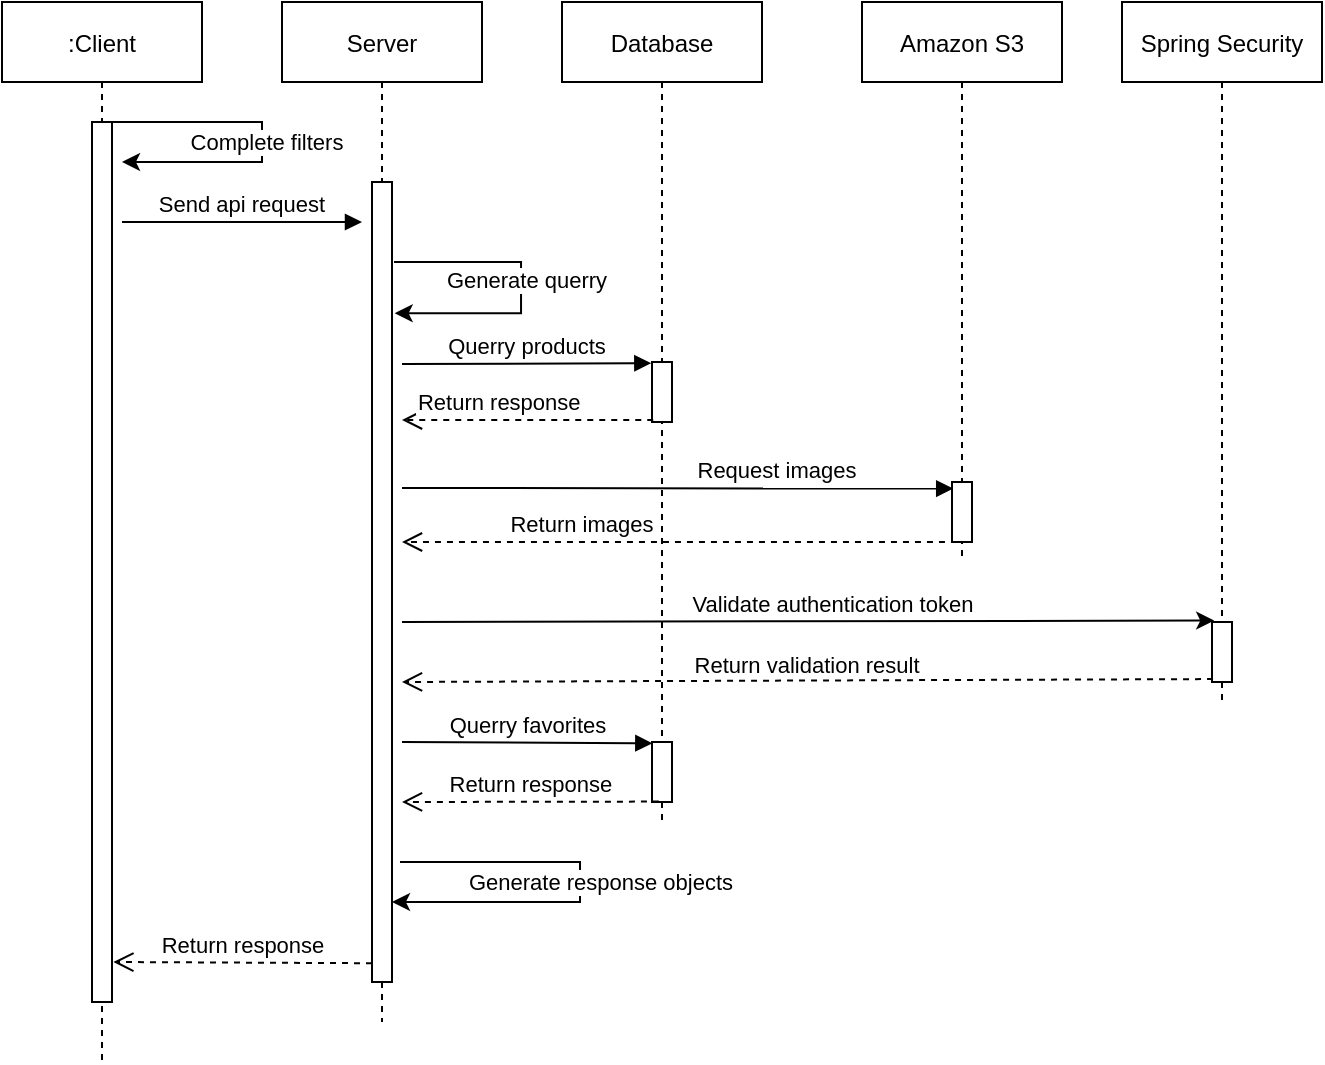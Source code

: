 <mxfile version="20.8.16" type="device"><diagram id="kgpKYQtTHZ0yAKxKKP6v" name="Page-1"><mxGraphModel dx="414" dy="246" grid="1" gridSize="10" guides="1" tooltips="1" connect="1" arrows="1" fold="1" page="1" pageScale="1" pageWidth="850" pageHeight="1100" math="0" shadow="0"><root><mxCell id="0"/><mxCell id="1" parent="0"/><mxCell id="3nuBFxr9cyL0pnOWT2aG-1" value=":Client" style="shape=umlLifeline;perimeter=lifelinePerimeter;container=1;collapsible=0;recursiveResize=0;rounded=0;shadow=0;strokeWidth=1;" parent="1" vertex="1"><mxGeometry x="120" y="20" width="100" height="530" as="geometry"/></mxCell><mxCell id="3nuBFxr9cyL0pnOWT2aG-2" value="" style="points=[];perimeter=orthogonalPerimeter;rounded=0;shadow=0;strokeWidth=1;" parent="3nuBFxr9cyL0pnOWT2aG-1" vertex="1"><mxGeometry x="45" y="60" width="10" height="440" as="geometry"/></mxCell><mxCell id="amxqYJAk1gWmJ-G8Z1ON-53" value="" style="endArrow=classic;html=1;rounded=0;" parent="3nuBFxr9cyL0pnOWT2aG-1" source="3nuBFxr9cyL0pnOWT2aG-1" edge="1"><mxGeometry width="50" height="50" relative="1" as="geometry"><mxPoint x="100" y="110" as="sourcePoint"/><mxPoint x="60" y="80" as="targetPoint"/><Array as="points"><mxPoint x="90" y="60"/><mxPoint x="130" y="60"/><mxPoint x="130" y="70"/><mxPoint x="130" y="80"/><mxPoint x="90" y="80"/></Array></mxGeometry></mxCell><mxCell id="amxqYJAk1gWmJ-G8Z1ON-55" value="Complete filters" style="edgeLabel;html=1;align=center;verticalAlign=middle;resizable=0;points=[];" parent="amxqYJAk1gWmJ-G8Z1ON-53" vertex="1" connectable="0"><mxGeometry x="0.259" y="2" relative="1" as="geometry"><mxPoint x="9" y="-12" as="offset"/></mxGeometry></mxCell><mxCell id="3nuBFxr9cyL0pnOWT2aG-5" value="Server" style="shape=umlLifeline;perimeter=lifelinePerimeter;container=1;collapsible=0;recursiveResize=0;rounded=0;shadow=0;strokeWidth=1;" parent="1" vertex="1"><mxGeometry x="260" y="20" width="100" height="510" as="geometry"/></mxCell><mxCell id="3nuBFxr9cyL0pnOWT2aG-6" value="" style="points=[];perimeter=orthogonalPerimeter;rounded=0;shadow=0;strokeWidth=1;" parent="3nuBFxr9cyL0pnOWT2aG-5" vertex="1"><mxGeometry x="45" y="90" width="10" height="400" as="geometry"/></mxCell><mxCell id="amxqYJAk1gWmJ-G8Z1ON-42" value="" style="endArrow=classic;html=1;rounded=0;entryX=1.134;entryY=0.164;entryDx=0;entryDy=0;entryPerimeter=0;edgeStyle=elbowEdgeStyle;" parent="3nuBFxr9cyL0pnOWT2aG-5" edge="1" target="3nuBFxr9cyL0pnOWT2aG-6"><mxGeometry width="50" height="50" relative="1" as="geometry"><mxPoint x="56" y="130" as="sourcePoint"/><mxPoint x="55.0" y="128.2" as="targetPoint"/><Array as="points"><mxPoint x="119.52" y="108.76"/><mxPoint x="119.52" y="118.76"/><mxPoint x="79.52" y="118.76"/></Array></mxGeometry></mxCell><mxCell id="amxqYJAk1gWmJ-G8Z1ON-44" value="Generate querry" style="edgeLabel;html=1;align=center;verticalAlign=middle;resizable=0;points=[];" parent="amxqYJAk1gWmJ-G8Z1ON-42" vertex="1" connectable="0"><mxGeometry x="-0.48" y="-2" relative="1" as="geometry"><mxPoint x="26" y="7" as="offset"/></mxGeometry></mxCell><mxCell id="amxqYJAk1gWmJ-G8Z1ON-51" value="" style="endArrow=classic;html=1;rounded=0;edgeStyle=elbowEdgeStyle;" parent="3nuBFxr9cyL0pnOWT2aG-5" edge="1"><mxGeometry width="50" height="50" relative="1" as="geometry"><mxPoint x="59" y="430" as="sourcePoint"/><mxPoint x="55" y="450" as="targetPoint"/><Array as="points"><mxPoint x="149" y="430"/><mxPoint x="159" y="440"/><mxPoint x="159" y="420"/></Array></mxGeometry></mxCell><mxCell id="amxqYJAk1gWmJ-G8Z1ON-52" value="Generate response objects" style="edgeLabel;html=1;align=center;verticalAlign=middle;resizable=0;points=[];" parent="amxqYJAk1gWmJ-G8Z1ON-51" vertex="1" connectable="0"><mxGeometry x="-0.451" y="-1" relative="1" as="geometry"><mxPoint x="44" y="9" as="offset"/></mxGeometry></mxCell><mxCell id="a-YEgCLt2q1IN7KpICC9-1" value="Return response" style="verticalAlign=bottom;endArrow=open;dashed=1;endSize=8;shadow=0;strokeWidth=1;exitX=0.067;exitY=0.783;exitDx=0;exitDy=0;exitPerimeter=0;entryX=1.134;entryY=0.832;entryDx=0;entryDy=0;entryPerimeter=0;" edge="1" parent="3nuBFxr9cyL0pnOWT2aG-5"><mxGeometry relative="1" as="geometry"><mxPoint x="-84.33" y="480" as="targetPoint"/><mxPoint x="45.0" y="480.61" as="sourcePoint"/></mxGeometry></mxCell><mxCell id="JZSL9WO_KzAMcPUhdWvp-1" value="Database" style="shape=umlLifeline;perimeter=lifelinePerimeter;container=1;collapsible=0;recursiveResize=0;rounded=0;shadow=0;strokeWidth=1;" parent="1" vertex="1"><mxGeometry x="400" y="20" width="100" height="410" as="geometry"/></mxCell><mxCell id="JZSL9WO_KzAMcPUhdWvp-2" value="" style="points=[];perimeter=orthogonalPerimeter;rounded=0;shadow=0;strokeWidth=1;" parent="JZSL9WO_KzAMcPUhdWvp-1" vertex="1"><mxGeometry x="45" y="180" width="10" height="30" as="geometry"/></mxCell><mxCell id="amxqYJAk1gWmJ-G8Z1ON-23" value="" style="points=[];perimeter=orthogonalPerimeter;rounded=0;shadow=0;strokeWidth=1;" parent="JZSL9WO_KzAMcPUhdWvp-1" vertex="1"><mxGeometry x="45" y="370" width="10" height="30" as="geometry"/></mxCell><mxCell id="JZSL9WO_KzAMcPUhdWvp-6" value="Querry products" style="verticalAlign=bottom;endArrow=block;shadow=0;strokeWidth=1;entryX=-0.034;entryY=0.02;entryDx=0;entryDy=0;entryPerimeter=0;" parent="1" target="JZSL9WO_KzAMcPUhdWvp-2" edge="1"><mxGeometry x="0.0" relative="1" as="geometry"><mxPoint x="320" y="201" as="sourcePoint"/><mxPoint x="520" y="170" as="targetPoint"/><mxPoint as="offset"/></mxGeometry></mxCell><mxCell id="amxqYJAk1gWmJ-G8Z1ON-3" value="Amazon S3" style="shape=umlLifeline;perimeter=lifelinePerimeter;container=1;collapsible=0;recursiveResize=0;rounded=0;shadow=0;strokeWidth=1;" parent="1" vertex="1"><mxGeometry x="550" y="20" width="100" height="280" as="geometry"/></mxCell><mxCell id="amxqYJAk1gWmJ-G8Z1ON-4" value="" style="points=[];perimeter=orthogonalPerimeter;rounded=0;shadow=0;strokeWidth=1;" parent="amxqYJAk1gWmJ-G8Z1ON-3" vertex="1"><mxGeometry x="45" y="240" width="10" height="30" as="geometry"/></mxCell><mxCell id="amxqYJAk1gWmJ-G8Z1ON-1" value="Return response" style="verticalAlign=bottom;endArrow=open;dashed=1;endSize=8;shadow=0;strokeWidth=1;exitX=0.062;exitY=0.967;exitDx=0;exitDy=0;exitPerimeter=0;" parent="1" source="JZSL9WO_KzAMcPUhdWvp-2" edge="1"><mxGeometry x="0.228" relative="1" as="geometry"><mxPoint x="320" y="229" as="targetPoint"/><mxPoint x="485" y="190.0" as="sourcePoint"/><mxPoint as="offset"/></mxGeometry></mxCell><mxCell id="amxqYJAk1gWmJ-G8Z1ON-15" value="Spring Security" style="shape=umlLifeline;perimeter=lifelinePerimeter;container=1;collapsible=0;recursiveResize=0;rounded=0;shadow=0;strokeWidth=1;" parent="1" vertex="1"><mxGeometry x="680" y="20" width="100" height="350" as="geometry"/></mxCell><mxCell id="amxqYJAk1gWmJ-G8Z1ON-18" value="" style="points=[];perimeter=orthogonalPerimeter;rounded=0;shadow=0;strokeWidth=1;" parent="amxqYJAk1gWmJ-G8Z1ON-15" vertex="1"><mxGeometry x="45" y="310" width="10" height="30" as="geometry"/></mxCell><mxCell id="amxqYJAk1gWmJ-G8Z1ON-19" value="" style="endArrow=classic;html=1;rounded=0;entryX=0.109;entryY=-0.024;entryDx=0;entryDy=0;entryPerimeter=0;" parent="1" target="amxqYJAk1gWmJ-G8Z1ON-18" edge="1"><mxGeometry width="50" height="50" relative="1" as="geometry"><mxPoint x="320" y="330" as="sourcePoint"/><mxPoint x="560" y="280" as="targetPoint"/></mxGeometry></mxCell><mxCell id="amxqYJAk1gWmJ-G8Z1ON-20" value="Validate authentication token" style="edgeLabel;html=1;align=center;verticalAlign=middle;resizable=0;points=[];" parent="amxqYJAk1gWmJ-G8Z1ON-19" vertex="1" connectable="0"><mxGeometry x="0.052" y="1" relative="1" as="geometry"><mxPoint x="1" y="-8" as="offset"/></mxGeometry></mxCell><mxCell id="amxqYJAk1gWmJ-G8Z1ON-27" value="Return response" style="verticalAlign=bottom;endArrow=open;dashed=1;endSize=8;shadow=0;strokeWidth=1;exitX=0.346;exitY=0.993;exitDx=0;exitDy=0;exitPerimeter=0;" parent="1" edge="1" source="amxqYJAk1gWmJ-G8Z1ON-23"><mxGeometry relative="1" as="geometry"><mxPoint x="320" y="420" as="targetPoint"/><mxPoint x="440" y="400" as="sourcePoint"/></mxGeometry></mxCell><mxCell id="amxqYJAk1gWmJ-G8Z1ON-26" value="Querry favorites" style="verticalAlign=bottom;endArrow=block;shadow=0;strokeWidth=1;entryX=0.016;entryY=0.021;entryDx=0;entryDy=0;entryPerimeter=0;" parent="1" target="amxqYJAk1gWmJ-G8Z1ON-23" edge="1"><mxGeometry x="0.005" relative="1" as="geometry"><mxPoint x="320" y="390" as="sourcePoint"/><mxPoint x="440" y="380" as="targetPoint"/><mxPoint as="offset"/></mxGeometry></mxCell><mxCell id="amxqYJAk1gWmJ-G8Z1ON-9" value="Request images" style="verticalAlign=bottom;endArrow=block;shadow=0;strokeWidth=1;entryX=0.06;entryY=0.11;entryDx=0;entryDy=0;entryPerimeter=0;" parent="1" target="amxqYJAk1gWmJ-G8Z1ON-4" edge="1"><mxGeometry x="0.36" relative="1" as="geometry"><mxPoint x="320" y="263" as="sourcePoint"/><mxPoint x="444.54" y="175.68" as="targetPoint"/><mxPoint as="offset"/></mxGeometry></mxCell><mxCell id="amxqYJAk1gWmJ-G8Z1ON-22" value="Return validation result" style="verticalAlign=bottom;endArrow=open;dashed=1;endSize=8;shadow=0;strokeWidth=1;exitX=0.053;exitY=0.951;exitDx=0;exitDy=0;exitPerimeter=0;" parent="1" source="amxqYJAk1gWmJ-G8Z1ON-18" edge="1"><mxGeometry x="0.001" y="1" relative="1" as="geometry"><mxPoint x="320" y="360" as="targetPoint"/><mxPoint x="730" y="265" as="sourcePoint"/><mxPoint as="offset"/></mxGeometry></mxCell><mxCell id="JZSL9WO_KzAMcPUhdWvp-9" value="Send api request" style="verticalAlign=bottom;endArrow=block;shadow=0;strokeWidth=1;" parent="1" edge="1"><mxGeometry x="0.001" relative="1" as="geometry"><mxPoint x="180" y="130" as="sourcePoint"/><mxPoint x="300" y="130" as="targetPoint"/><mxPoint as="offset"/></mxGeometry></mxCell><mxCell id="amxqYJAk1gWmJ-G8Z1ON-46" value="Return images" style="verticalAlign=bottom;endArrow=open;dashed=1;endSize=8;shadow=0;strokeWidth=1;exitX=0.248;exitY=1;exitDx=0;exitDy=0;exitPerimeter=0;" parent="1" source="amxqYJAk1gWmJ-G8Z1ON-4" edge="1"><mxGeometry x="0.35" relative="1" as="geometry"><mxPoint x="320" y="290" as="targetPoint"/><mxPoint x="725.53" y="237.5" as="sourcePoint"/><mxPoint as="offset"/></mxGeometry></mxCell></root></mxGraphModel></diagram></mxfile>